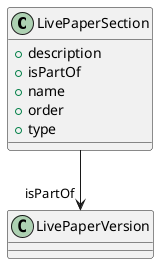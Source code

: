 @startuml
class LivePaperSection {
+description
+isPartOf
+name
+order
+type

}
LivePaperSection -d-> "isPartOf" LivePaperVersion

@enduml